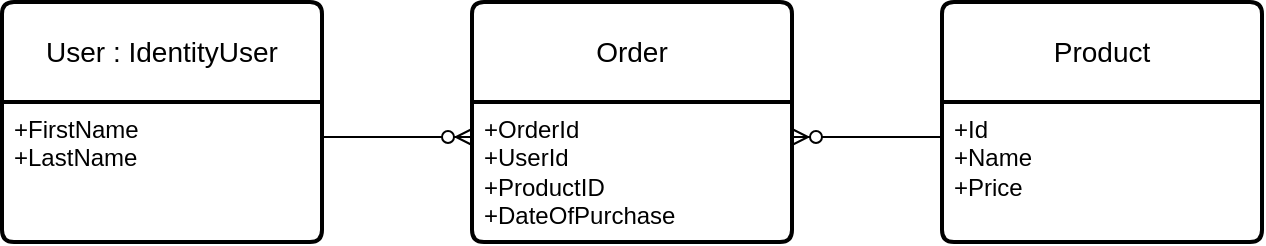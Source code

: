 <mxfile version="25.0.1">
  <diagram name="ErDiagram" id="RHcbdj651jlPWdnuNy4x">
    <mxGraphModel dx="1908" dy="1184" grid="1" gridSize="10" guides="1" tooltips="1" connect="1" arrows="1" fold="1" page="1" pageScale="1" pageWidth="850" pageHeight="1100" math="0" shadow="0">
      <root>
        <mxCell id="0" />
        <mxCell id="1" parent="0" />
        <mxCell id="B9d6KsodSGuL53sMyzpB-28" value="User : IdentityUser" style="swimlane;childLayout=stackLayout;horizontal=1;startSize=50;horizontalStack=0;rounded=1;fontSize=14;fontStyle=0;strokeWidth=2;resizeParent=0;resizeLast=1;shadow=0;dashed=0;align=center;arcSize=4;whiteSpace=wrap;html=1;" vertex="1" parent="1">
          <mxGeometry x="110" y="160" width="160" height="120" as="geometry" />
        </mxCell>
        <mxCell id="B9d6KsodSGuL53sMyzpB-29" value="+FirstName&lt;br&gt;+LastName" style="align=left;strokeColor=none;fillColor=none;spacingLeft=4;fontSize=12;verticalAlign=top;resizable=0;rotatable=0;part=1;html=1;" vertex="1" parent="B9d6KsodSGuL53sMyzpB-28">
          <mxGeometry y="50" width="160" height="70" as="geometry" />
        </mxCell>
        <mxCell id="B9d6KsodSGuL53sMyzpB-30" value="Order" style="swimlane;childLayout=stackLayout;horizontal=1;startSize=50;horizontalStack=0;rounded=1;fontSize=14;fontStyle=0;strokeWidth=2;resizeParent=0;resizeLast=1;shadow=0;dashed=0;align=center;arcSize=4;whiteSpace=wrap;html=1;" vertex="1" parent="1">
          <mxGeometry x="345" y="160" width="160" height="120" as="geometry" />
        </mxCell>
        <mxCell id="B9d6KsodSGuL53sMyzpB-31" value="+OrderId&lt;div&gt;+UserId&lt;br&gt;+ProductID&lt;br&gt;&lt;/div&gt;&lt;div&gt;+DateOfPurchase&lt;/div&gt;" style="align=left;strokeColor=none;fillColor=none;spacingLeft=4;fontSize=12;verticalAlign=top;resizable=0;rotatable=0;part=1;html=1;" vertex="1" parent="B9d6KsodSGuL53sMyzpB-30">
          <mxGeometry y="50" width="160" height="70" as="geometry" />
        </mxCell>
        <mxCell id="B9d6KsodSGuL53sMyzpB-32" value="Product" style="swimlane;childLayout=stackLayout;horizontal=1;startSize=50;horizontalStack=0;rounded=1;fontSize=14;fontStyle=0;strokeWidth=2;resizeParent=0;resizeLast=1;shadow=0;dashed=0;align=center;arcSize=4;whiteSpace=wrap;html=1;" vertex="1" parent="1">
          <mxGeometry x="580" y="160" width="160" height="120" as="geometry" />
        </mxCell>
        <mxCell id="B9d6KsodSGuL53sMyzpB-33" value="+Id&lt;br&gt;+Name&lt;div&gt;+Price&lt;/div&gt;" style="align=left;strokeColor=none;fillColor=none;spacingLeft=4;fontSize=12;verticalAlign=top;resizable=0;rotatable=0;part=1;html=1;" vertex="1" parent="B9d6KsodSGuL53sMyzpB-32">
          <mxGeometry y="50" width="160" height="70" as="geometry" />
        </mxCell>
        <mxCell id="B9d6KsodSGuL53sMyzpB-34" value="" style="edgeStyle=entityRelationEdgeStyle;fontSize=12;html=1;endArrow=ERzeroToMany;endFill=1;rounded=0;exitX=1;exitY=0.25;exitDx=0;exitDy=0;entryX=0;entryY=0.25;entryDx=0;entryDy=0;" edge="1" parent="1" source="B9d6KsodSGuL53sMyzpB-29" target="B9d6KsodSGuL53sMyzpB-31">
          <mxGeometry width="100" height="100" relative="1" as="geometry">
            <mxPoint x="360" y="500" as="sourcePoint" />
            <mxPoint x="460" y="400" as="targetPoint" />
          </mxGeometry>
        </mxCell>
        <mxCell id="B9d6KsodSGuL53sMyzpB-35" value="" style="edgeStyle=entityRelationEdgeStyle;fontSize=12;html=1;endArrow=ERzeroToMany;endFill=1;rounded=0;entryX=1;entryY=0.25;entryDx=0;entryDy=0;exitX=0;exitY=0.25;exitDx=0;exitDy=0;" edge="1" parent="1" source="B9d6KsodSGuL53sMyzpB-33" target="B9d6KsodSGuL53sMyzpB-31">
          <mxGeometry width="100" height="100" relative="1" as="geometry">
            <mxPoint x="510" y="410" as="sourcePoint" />
            <mxPoint x="610" y="310" as="targetPoint" />
          </mxGeometry>
        </mxCell>
      </root>
    </mxGraphModel>
  </diagram>
</mxfile>
